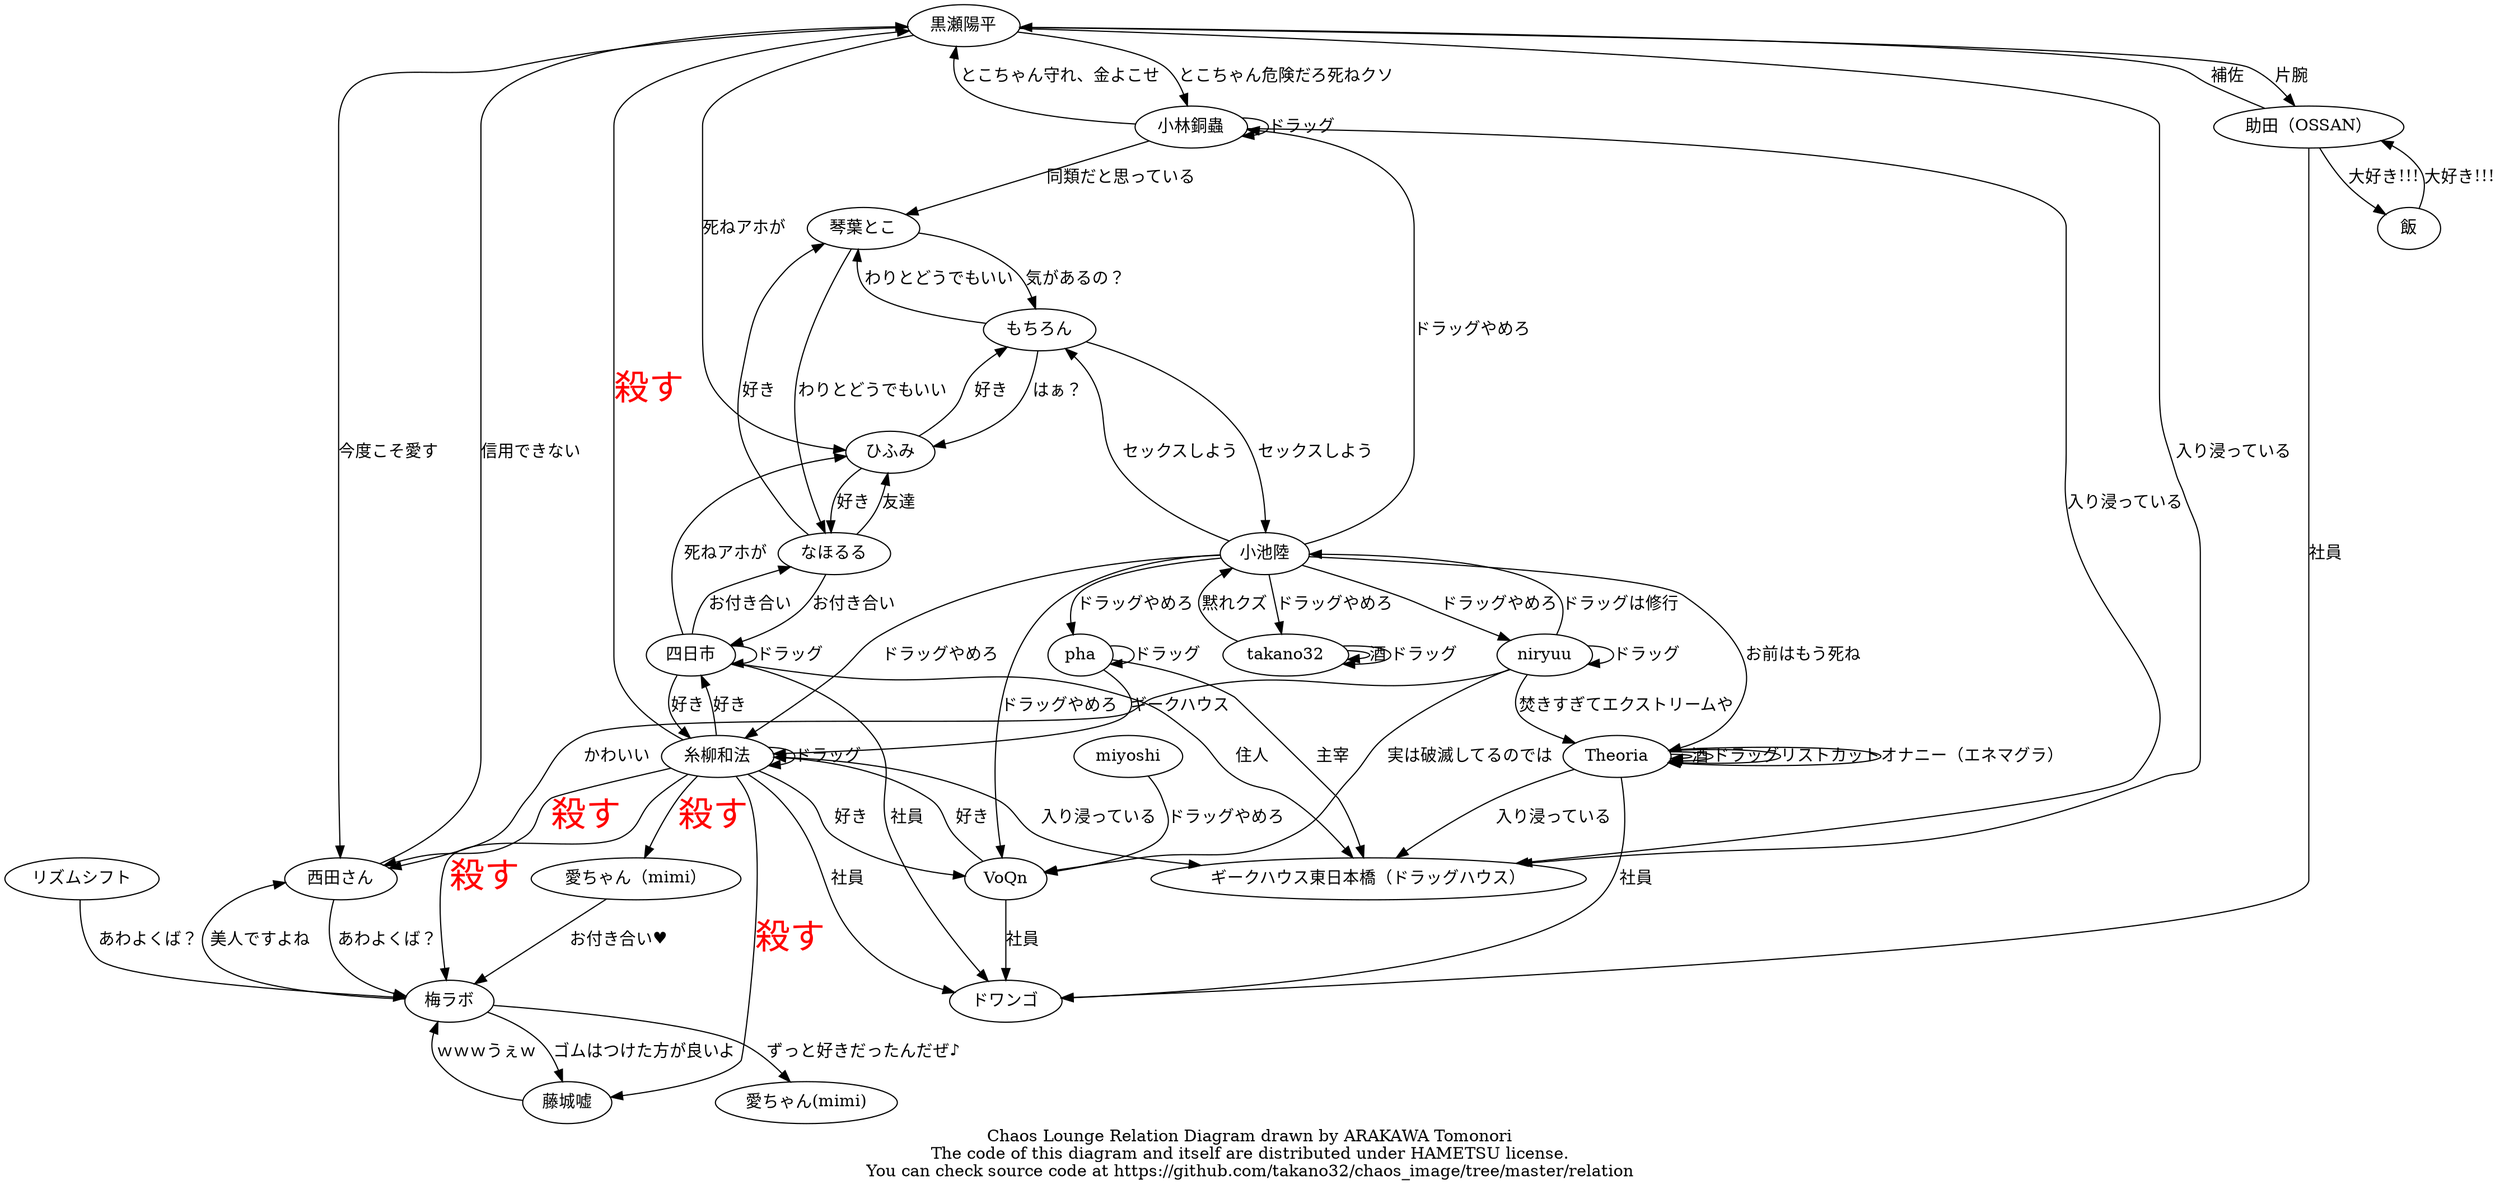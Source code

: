 digraph Chaos {
  Theoria   -> Theoria  [label = "酒"];
  Theoria   -> Theoria  [label = "ドラッグ"];
  Theoria   -> Theoria  [label = "リストカット"];
  Theoria   -> Theoria  [label = "オナニー（エネマグラ）"];
  梅ラボ    -> 藤城嘘   [label = "ゴムはつけた方が良いよ"];
  梅ラボ    -> 西田さん [label = "美人ですよね"];
  梅ラボ -> "愛ちゃん(mimi)" [label = "ずっと好きだったんだぜ♪"];
  藤城嘘   -> 梅ラボ   [label = "ｗｗｗうぇｗ"];
  西田さん -> 梅ラボ   [label = "あわよくば？"];
  リズムシフト -> 梅ラボ [label = "あわよくば？"];
  西田さん -> 黒瀬陽平 [label = "信用できない"];
  黒瀬陽平 -> 西田さん [label = "今度こそ愛す"];
  黒瀬陽平 -> 小林銅蟲 [label = "とこちゃん危険だろ死ねクソ"];
  黒瀬陽平 -> ひふみ [label = "死ねアホが"];
  黒瀬陽平 -> 助田（OSSAN） [label =  "片腕"];
  助田（OSSAN） -> 黒瀬陽平 [label = "補佐"];
  助田（OSSAN） -> 飯 [label = "大好き!!!"];
  飯 -> 助田（OSSAN） [label = "大好き!!!"];
  愛ちゃん（mimi） -> 梅ラボ [label = "お付き合い♥"];

  糸柳和法[image="icon/itkz.png"];
  糸柳和法 -> 梅ラボ  [label = "殺す", fontsize=30, fontcolor="red"];
  糸柳和法 -> 藤城嘘   [label = "殺す", fontsize=30, fontcolor="red"];
  糸柳和法 -> 黒瀬陽平 [label = "殺す", fontsize=30, fontcolor="red"];
  糸柳和法 -> 西田さん [label = "殺す", fontsize=30, fontcolor="red"];
  糸柳和法 -> 愛ちゃん（mimi） [label = "殺す", fontsize=30, fontcolor="red"];
  糸柳和法 -> 四日市 [label = "好き"];
  糸柳和法 -> VoQn [label = "好き"];
  糸柳和法 -> 糸柳和法 [label = "ドラッグ"];
  pha -> 糸柳和法 [label = "ギークハウス"];
  pha -> pha [label = "ドラッグ"];
  小池陸 -> 糸柳和法 [label = "ドラッグやめろ"];
  小池陸 -> takano32 [label = "ドラッグやめろ"];
  小池陸 -> 小林銅蟲 [label = "ドラッグやめろ"];
  小池陸 -> VoQn [label = "ドラッグやめろ"];
  小池陸 -> もちろん [label = "セックスしよう"];
  小池陸 -> niryuu [label = "ドラッグやめろ"];
  小池陸 -> pha [label = "ドラッグやめろ"];
  小池陸 -> Theoria [label = "お前はもう死ね"];
  もちろん -> 小池陸 [label = "セックスしよう"];
  もちろん -> 琴葉とこ [label = "わりとどうでもいい"];
  もちろん -> ひふみ [label = "はぁ？"];
  miyoshi -> VoQn [label = "ドラッグやめろ"];
  小林銅蟲 -> 黒瀬陽平 [label = "とこちゃん守れ、金よこせ"];
  小林銅蟲 -> 琴葉とこ [label = "同類だと思っている"];
  小林銅蟲 -> 小林銅蟲 [label = "ドラッグ"];
  takano32 -> 小池陸 [label = "黙れクズ"];
  takano32 -> takano32 [label = "酒"];
  takano32 -> takano32 [label = "ドラッグ"];
  なほるる -> 琴葉とこ [label = "好き"];
  なほるる -> 四日市 [label = "お付き合い"];
  なほるる -> ひふみ [label = "友達"];
  琴葉とこ -> なほるる [label = "わりとどうでもいい"];
  琴葉とこ -> もちろん [label = "気があるの？"];
  四日市 -> なほるる [label = "お付き合い"];
  四日市 -> 糸柳和法 [label = "好き"];
  四日市 -> 四日市 [label = "ドラッグ"];
  四日市 -> ひふみ [label = "死ねアホが"];
  ひふみ -> なほるる [label = "好き"];
  ひふみ -> もちろん [label = "好き"];
  VoQn -> 糸柳和法 [label = "好き"];
  niryuu -> 小池陸 [label = "ドラッグは修行"];
  niryuu -> niryuu [label = "ドラッグ"];
  niryuu -> Theoria [label = "焚きすぎてエクストリームや"];
  niryuu -> VoQn [label = "実は破滅してるのでは"];
  niryuu -> 西田さん [label = "かわいい"];

  糸柳和法 -> ギークハウス東日本橋（ドラッグハウス）[label = "入り浸っている"];
  黒瀬陽平 -> ギークハウス東日本橋（ドラッグハウス）[label = "入り浸っている"];
  Theoria -> ギークハウス東日本橋（ドラッグハウス）[label = "入り浸っている"];
  小林銅蟲 -> ギークハウス東日本橋（ドラッグハウス）[label = "入り浸っている"];
  pha -> ギークハウス東日本橋（ドラッグハウス）[label = "主宰"];
  四日市 -> ギークハウス東日本橋（ドラッグハウス） [label = "住人"];

  糸柳和法 -> ドワンゴ [label = "社員"];
  Theoria -> ドワンゴ [label = "社員"];
  VoQn -> ドワンゴ [label = "社員"];
  四日市 -> ドワンゴ [label = "社員"];
  助田（OSSAN） -> ドワンゴ [label = "社員"];
  subgraph cluster_hoge {
    style = filled;
    color = lightgrey;
    // see also http://graphviz.org/content/cluster
  }
  label = "Chaos Lounge Relation Diagram drawn by ARAKAWA Tomonori\nThe code of this diagram and itself are distributed under HAMETSU license.\nYou can check source code at https://github.com/takano32/chaos_image/tree/master/relation";
}

